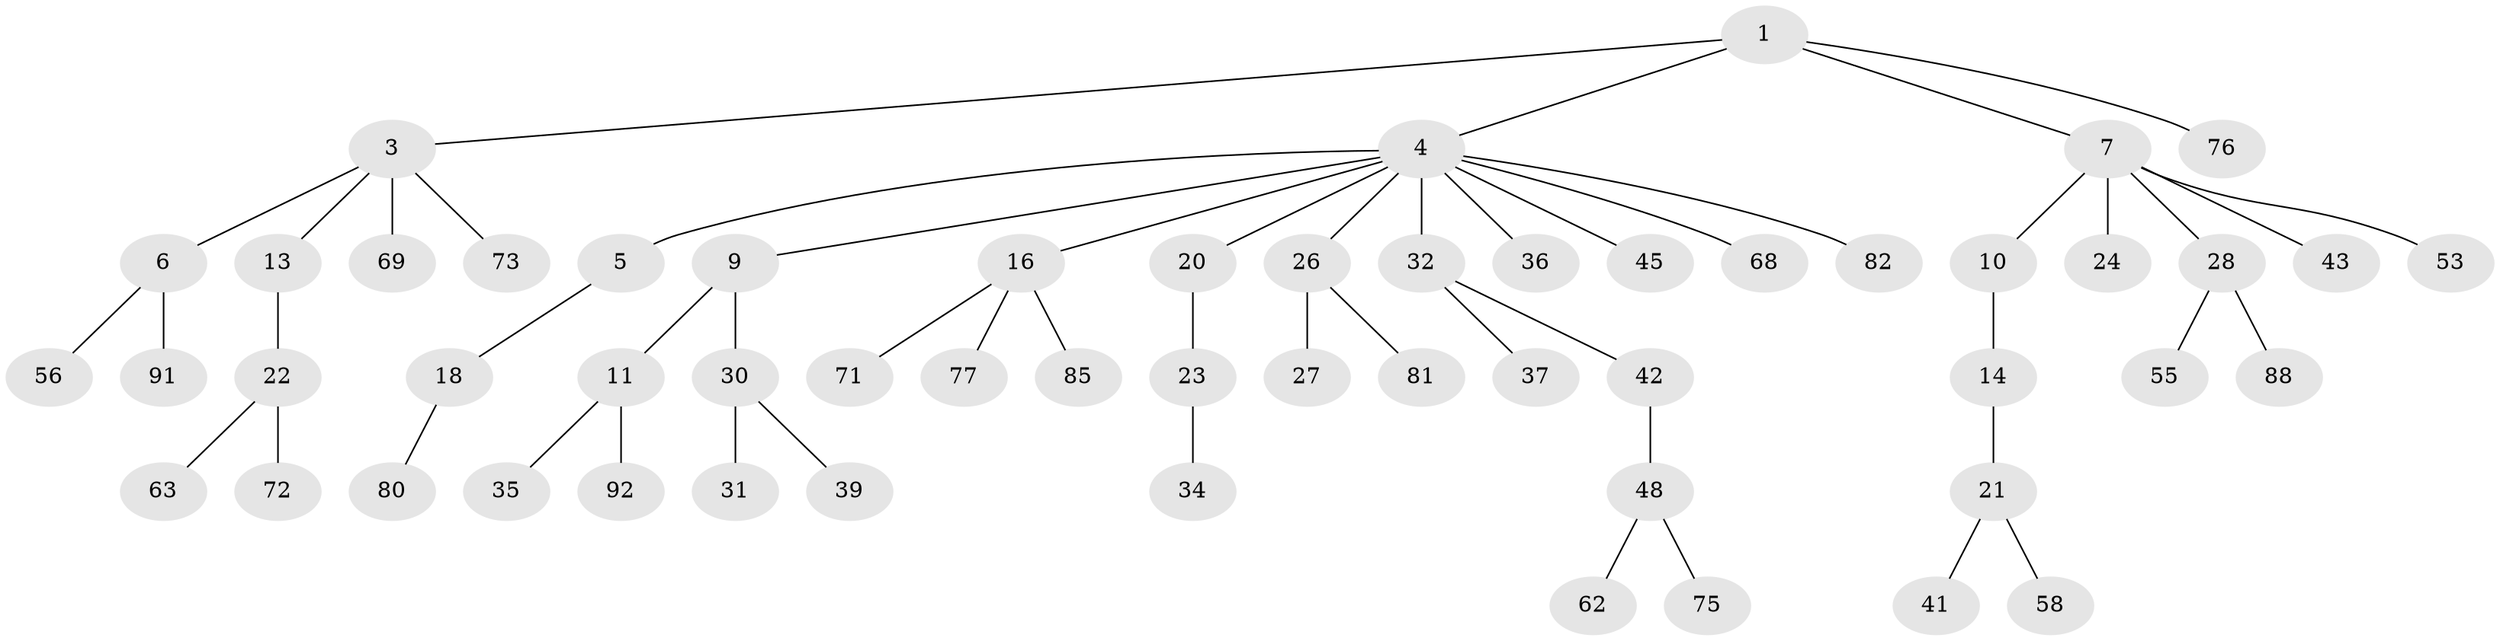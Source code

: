 // original degree distribution, {4: 0.08695652173913043, 2: 0.20652173913043478, 5: 0.010869565217391304, 6: 0.03260869565217391, 3: 0.15217391304347827, 1: 0.5108695652173914}
// Generated by graph-tools (version 1.1) at 2025/19/03/04/25 18:19:23]
// undirected, 55 vertices, 54 edges
graph export_dot {
graph [start="1"]
  node [color=gray90,style=filled];
  1 [super="+2"];
  3;
  4 [super="+8+15"];
  5;
  6;
  7 [super="+84+19+17"];
  9;
  10;
  11 [super="+78+38+25"];
  13 [super="+70+79"];
  14 [super="+61+89"];
  16;
  18;
  20;
  21;
  22;
  23 [super="+57"];
  24 [super="+46"];
  26;
  27 [super="+64"];
  28 [super="+47"];
  30 [super="+90"];
  31;
  32;
  34;
  35 [super="+52+65+87"];
  36;
  37 [super="+49"];
  39;
  41;
  42;
  43 [super="+74"];
  45;
  48;
  53;
  55 [super="+59"];
  56;
  58;
  62;
  63;
  68;
  69;
  71;
  72;
  73;
  75;
  76;
  77;
  80;
  81;
  82 [super="+83"];
  85;
  88;
  91;
  92;
  1 -- 3;
  1 -- 4;
  1 -- 76;
  1 -- 7;
  3 -- 6;
  3 -- 13;
  3 -- 69;
  3 -- 73;
  4 -- 5;
  4 -- 9;
  4 -- 20;
  4 -- 16;
  4 -- 32;
  4 -- 82;
  4 -- 36;
  4 -- 68;
  4 -- 26;
  4 -- 45;
  5 -- 18;
  6 -- 56;
  6 -- 91;
  7 -- 10;
  7 -- 24;
  7 -- 43;
  7 -- 53;
  7 -- 28;
  9 -- 11;
  9 -- 30;
  10 -- 14;
  11 -- 35;
  11 -- 92;
  13 -- 22;
  14 -- 21;
  16 -- 71;
  16 -- 77;
  16 -- 85;
  18 -- 80;
  20 -- 23;
  21 -- 41;
  21 -- 58;
  22 -- 63;
  22 -- 72;
  23 -- 34;
  26 -- 27;
  26 -- 81;
  28 -- 55;
  28 -- 88;
  30 -- 31;
  30 -- 39;
  32 -- 37;
  32 -- 42;
  42 -- 48;
  48 -- 62;
  48 -- 75;
}
